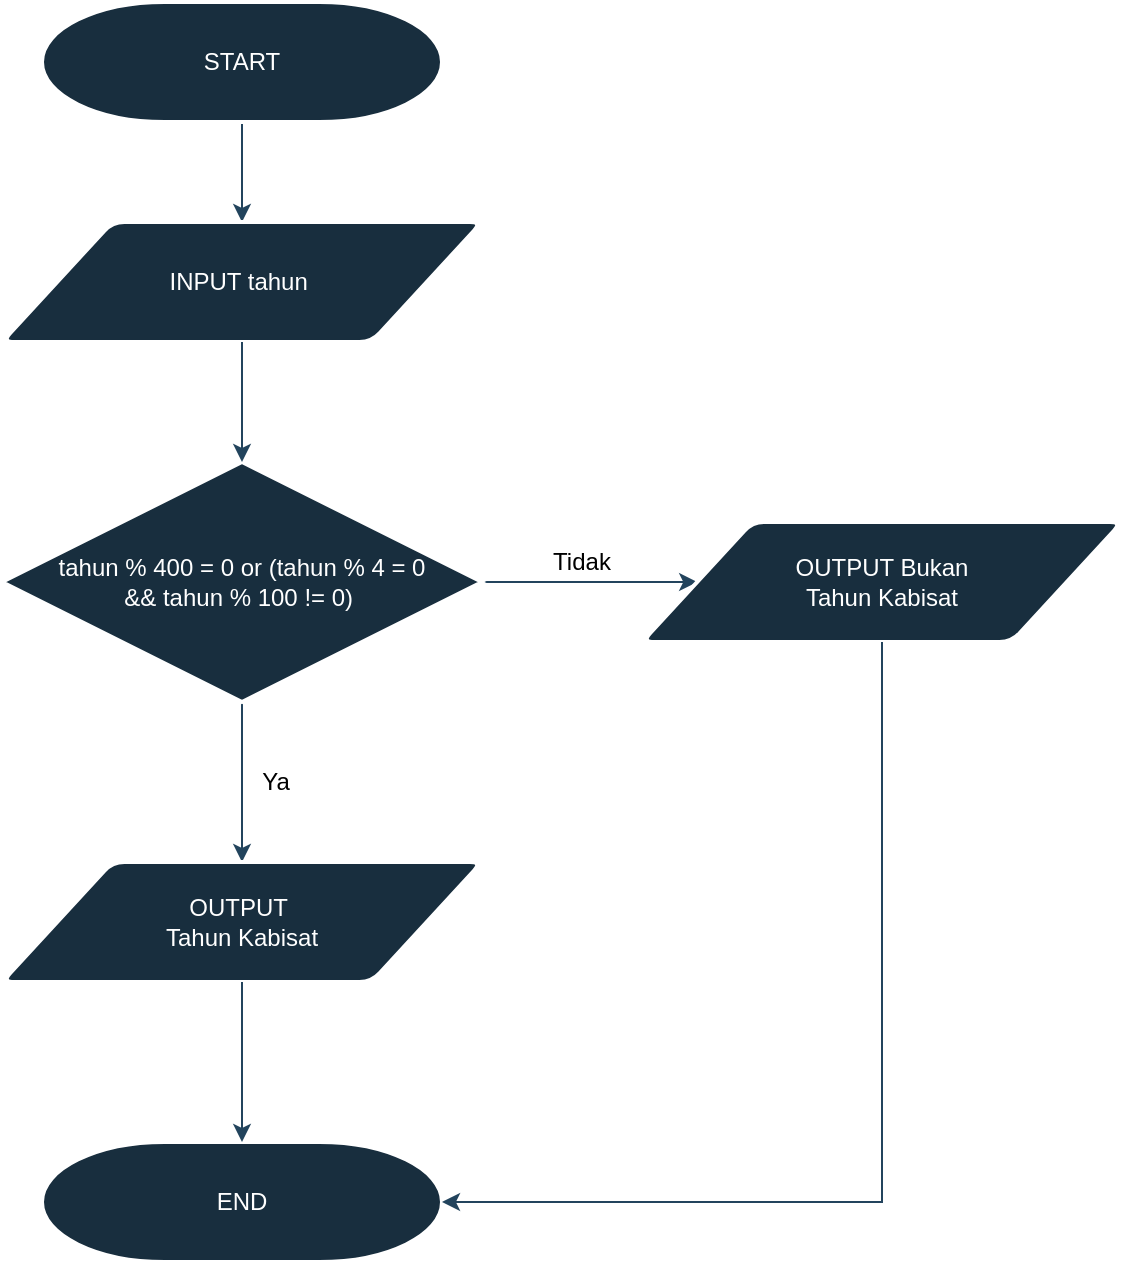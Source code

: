 <mxfile version="23.1.1" type="github">
  <diagram id="C5RBs43oDa-KdzZeNtuy" name="Page-1">
    <mxGraphModel dx="880" dy="434" grid="1" gridSize="10" guides="1" tooltips="1" connect="1" arrows="1" fold="1" page="1" pageScale="1" pageWidth="827" pageHeight="1169" math="0" shadow="0">
      <root>
        <mxCell id="WIyWlLk6GJQsqaUBKTNV-0" />
        <mxCell id="WIyWlLk6GJQsqaUBKTNV-1" parent="WIyWlLk6GJQsqaUBKTNV-0" />
        <mxCell id="qHoCCJGFqScpS_oCMBG3-7" style="edgeStyle=orthogonalEdgeStyle;rounded=0;orthogonalLoop=1;jettySize=auto;html=1;exitX=0.5;exitY=1;exitDx=0;exitDy=0;exitPerimeter=0;entryX=0.5;entryY=0;entryDx=0;entryDy=0;labelBackgroundColor=none;strokeColor=#23445D;fontColor=default;" edge="1" parent="WIyWlLk6GJQsqaUBKTNV-1" source="qHoCCJGFqScpS_oCMBG3-0" target="qHoCCJGFqScpS_oCMBG3-1">
          <mxGeometry relative="1" as="geometry" />
        </mxCell>
        <mxCell id="qHoCCJGFqScpS_oCMBG3-0" value="START" style="strokeWidth=2;html=1;shape=mxgraph.flowchart.terminator;whiteSpace=wrap;labelBackgroundColor=none;fillColor=#182E3E;strokeColor=#FFFFFF;fontColor=#FFFFFF;" vertex="1" parent="WIyWlLk6GJQsqaUBKTNV-1">
          <mxGeometry x="280" y="70" width="200" height="60" as="geometry" />
        </mxCell>
        <mxCell id="qHoCCJGFqScpS_oCMBG3-1" value="INPUT tahun&amp;nbsp;" style="shape=parallelogram;html=1;strokeWidth=2;perimeter=parallelogramPerimeter;whiteSpace=wrap;rounded=1;arcSize=12;size=0.23;labelBackgroundColor=none;fillColor=#182E3E;strokeColor=#FFFFFF;fontColor=#FFFFFF;" vertex="1" parent="WIyWlLk6GJQsqaUBKTNV-1">
          <mxGeometry x="260" y="180" width="240" height="60" as="geometry" />
        </mxCell>
        <mxCell id="qHoCCJGFqScpS_oCMBG3-10" style="edgeStyle=orthogonalEdgeStyle;rounded=0;orthogonalLoop=1;jettySize=auto;html=1;exitX=1;exitY=0.5;exitDx=0;exitDy=0;exitPerimeter=0;labelBackgroundColor=none;strokeColor=#23445D;fontColor=default;" edge="1" parent="WIyWlLk6GJQsqaUBKTNV-1" source="qHoCCJGFqScpS_oCMBG3-2" target="qHoCCJGFqScpS_oCMBG3-3">
          <mxGeometry relative="1" as="geometry" />
        </mxCell>
        <mxCell id="qHoCCJGFqScpS_oCMBG3-12" style="edgeStyle=orthogonalEdgeStyle;rounded=0;orthogonalLoop=1;jettySize=auto;html=1;exitX=0.5;exitY=1;exitDx=0;exitDy=0;exitPerimeter=0;entryX=0.5;entryY=0;entryDx=0;entryDy=0;labelBackgroundColor=none;strokeColor=#23445D;fontColor=default;" edge="1" parent="WIyWlLk6GJQsqaUBKTNV-1" source="qHoCCJGFqScpS_oCMBG3-2" target="qHoCCJGFqScpS_oCMBG3-4">
          <mxGeometry relative="1" as="geometry" />
        </mxCell>
        <mxCell id="qHoCCJGFqScpS_oCMBG3-2" value="tahun % 400 = 0 or (tahun % 4 = 0&lt;br&gt;&amp;amp;&amp;amp; tahun % 100 != 0)&amp;nbsp;" style="strokeWidth=2;html=1;shape=mxgraph.flowchart.decision;whiteSpace=wrap;labelBackgroundColor=none;fillColor=#182E3E;strokeColor=#FFFFFF;fontColor=#FFFFFF;" vertex="1" parent="WIyWlLk6GJQsqaUBKTNV-1">
          <mxGeometry x="260" y="300" width="240" height="120" as="geometry" />
        </mxCell>
        <mxCell id="qHoCCJGFqScpS_oCMBG3-3" value="OUTPUT Bukan&lt;br&gt;Tahun Kabisat" style="shape=parallelogram;html=1;strokeWidth=2;perimeter=parallelogramPerimeter;whiteSpace=wrap;rounded=1;arcSize=12;size=0.23;labelBackgroundColor=none;fillColor=#182E3E;strokeColor=#FFFFFF;fontColor=#FFFFFF;" vertex="1" parent="WIyWlLk6GJQsqaUBKTNV-1">
          <mxGeometry x="580" y="330" width="240" height="60" as="geometry" />
        </mxCell>
        <mxCell id="qHoCCJGFqScpS_oCMBG3-4" value="OUTPUT&amp;nbsp;&lt;br&gt;Tahun Kabisat" style="shape=parallelogram;html=1;strokeWidth=2;perimeter=parallelogramPerimeter;whiteSpace=wrap;rounded=1;arcSize=12;size=0.23;labelBackgroundColor=none;fillColor=#182E3E;strokeColor=#FFFFFF;fontColor=#FFFFFF;" vertex="1" parent="WIyWlLk6GJQsqaUBKTNV-1">
          <mxGeometry x="260" y="500" width="240" height="60" as="geometry" />
        </mxCell>
        <mxCell id="qHoCCJGFqScpS_oCMBG3-5" value="END" style="strokeWidth=2;html=1;shape=mxgraph.flowchart.terminator;whiteSpace=wrap;labelBackgroundColor=none;fillColor=#182E3E;strokeColor=#FFFFFF;fontColor=#FFFFFF;" vertex="1" parent="WIyWlLk6GJQsqaUBKTNV-1">
          <mxGeometry x="280" y="640" width="200" height="60" as="geometry" />
        </mxCell>
        <mxCell id="qHoCCJGFqScpS_oCMBG3-9" style="edgeStyle=orthogonalEdgeStyle;rounded=0;orthogonalLoop=1;jettySize=auto;html=1;exitX=0.5;exitY=1;exitDx=0;exitDy=0;entryX=0.5;entryY=0;entryDx=0;entryDy=0;entryPerimeter=0;labelBackgroundColor=none;strokeColor=#23445D;fontColor=default;" edge="1" parent="WIyWlLk6GJQsqaUBKTNV-1" source="qHoCCJGFqScpS_oCMBG3-1" target="qHoCCJGFqScpS_oCMBG3-2">
          <mxGeometry relative="1" as="geometry" />
        </mxCell>
        <mxCell id="qHoCCJGFqScpS_oCMBG3-13" style="edgeStyle=orthogonalEdgeStyle;rounded=0;orthogonalLoop=1;jettySize=auto;html=1;exitX=0.5;exitY=1;exitDx=0;exitDy=0;labelBackgroundColor=none;strokeColor=#23445D;fontColor=default;" edge="1" parent="WIyWlLk6GJQsqaUBKTNV-1" source="qHoCCJGFqScpS_oCMBG3-4" target="qHoCCJGFqScpS_oCMBG3-5">
          <mxGeometry relative="1" as="geometry" />
        </mxCell>
        <mxCell id="qHoCCJGFqScpS_oCMBG3-14" style="edgeStyle=orthogonalEdgeStyle;rounded=0;orthogonalLoop=1;jettySize=auto;html=1;exitX=0.5;exitY=1;exitDx=0;exitDy=0;entryX=1;entryY=0.5;entryDx=0;entryDy=0;entryPerimeter=0;labelBackgroundColor=none;strokeColor=#23445D;fontColor=default;" edge="1" parent="WIyWlLk6GJQsqaUBKTNV-1" source="qHoCCJGFqScpS_oCMBG3-3" target="qHoCCJGFqScpS_oCMBG3-5">
          <mxGeometry relative="1" as="geometry" />
        </mxCell>
        <mxCell id="qHoCCJGFqScpS_oCMBG3-15" value="Tidak" style="text;strokeColor=none;align=center;fillColor=none;html=1;verticalAlign=middle;whiteSpace=wrap;rounded=0;fontColor=#000000;" vertex="1" parent="WIyWlLk6GJQsqaUBKTNV-1">
          <mxGeometry x="520" y="340" width="60" height="20" as="geometry" />
        </mxCell>
        <mxCell id="qHoCCJGFqScpS_oCMBG3-16" value="Ya" style="text;strokeColor=none;align=center;fillColor=none;html=1;verticalAlign=middle;whiteSpace=wrap;rounded=0;fontColor=#000000;" vertex="1" parent="WIyWlLk6GJQsqaUBKTNV-1">
          <mxGeometry x="384" y="450" width="26" height="20" as="geometry" />
        </mxCell>
      </root>
    </mxGraphModel>
  </diagram>
</mxfile>
